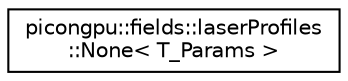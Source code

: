 digraph "Graphical Class Hierarchy"
{
 // LATEX_PDF_SIZE
  edge [fontname="Helvetica",fontsize="10",labelfontname="Helvetica",labelfontsize="10"];
  node [fontname="Helvetica",fontsize="10",shape=record];
  rankdir="LR";
  Node0 [label="picongpu::fields::laserProfiles\l::None\< T_Params \>",height=0.2,width=0.4,color="black", fillcolor="white", style="filled",URL="$structpicongpu_1_1fields_1_1laser_profiles_1_1_none.html",tooltip="Empty laser profile."];
}
